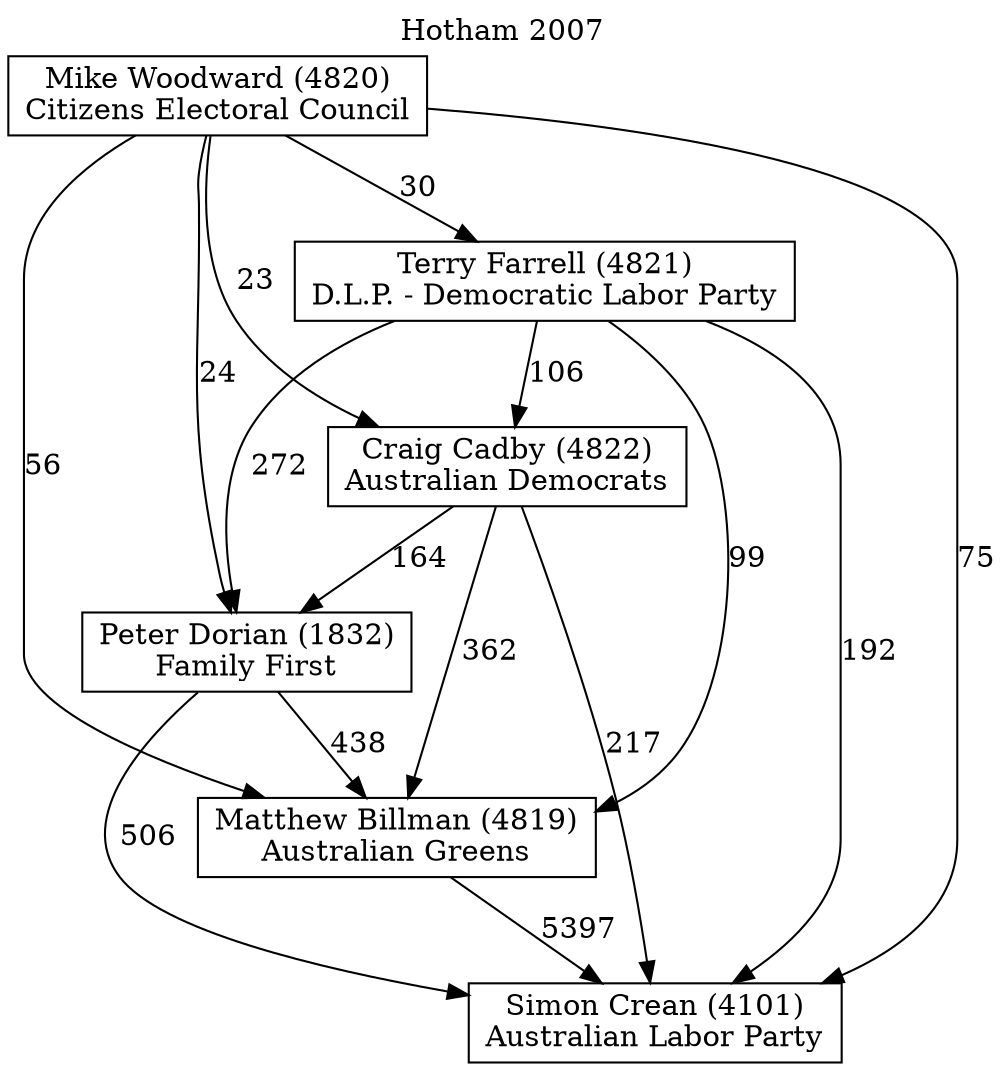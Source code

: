 // House preference flow
digraph "Simon Crean (4101)_Hotham_2007" {
	graph [label="Hotham 2007" labelloc=t mclimit=10]
	node [shape=box]
	"Craig Cadby (4822)" [label="Craig Cadby (4822)
Australian Democrats"]
	"Matthew Billman (4819)" [label="Matthew Billman (4819)
Australian Greens"]
	"Mike Woodward (4820)" [label="Mike Woodward (4820)
Citizens Electoral Council"]
	"Peter Dorian (1832)" [label="Peter Dorian (1832)
Family First"]
	"Simon Crean (4101)" [label="Simon Crean (4101)
Australian Labor Party"]
	"Terry Farrell (4821)" [label="Terry Farrell (4821)
D.L.P. - Democratic Labor Party"]
	"Craig Cadby (4822)" -> "Matthew Billman (4819)" [label=362]
	"Craig Cadby (4822)" -> "Peter Dorian (1832)" [label=164]
	"Craig Cadby (4822)" -> "Simon Crean (4101)" [label=217]
	"Matthew Billman (4819)" -> "Simon Crean (4101)" [label=5397]
	"Mike Woodward (4820)" -> "Craig Cadby (4822)" [label=23]
	"Mike Woodward (4820)" -> "Matthew Billman (4819)" [label=56]
	"Mike Woodward (4820)" -> "Peter Dorian (1832)" [label=24]
	"Mike Woodward (4820)" -> "Simon Crean (4101)" [label=75]
	"Mike Woodward (4820)" -> "Terry Farrell (4821)" [label=30]
	"Peter Dorian (1832)" -> "Matthew Billman (4819)" [label=438]
	"Peter Dorian (1832)" -> "Simon Crean (4101)" [label=506]
	"Terry Farrell (4821)" -> "Craig Cadby (4822)" [label=106]
	"Terry Farrell (4821)" -> "Matthew Billman (4819)" [label=99]
	"Terry Farrell (4821)" -> "Peter Dorian (1832)" [label=272]
	"Terry Farrell (4821)" -> "Simon Crean (4101)" [label=192]
}
